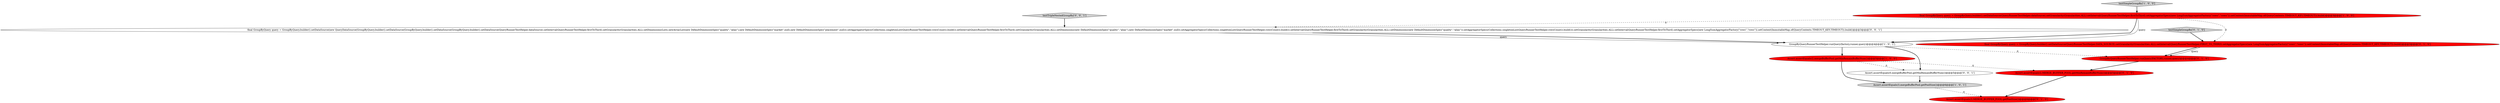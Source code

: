 digraph {
2 [style = filled, label = "testSimpleGroupBy['1', '0', '0']", fillcolor = lightgray, shape = diamond image = "AAA0AAABBB1BBB"];
3 [style = filled, label = "GroupByQueryRunnerTestHelper.runQuery(factory,runner,query)@@@4@@@['1', '0', '1']", fillcolor = white, shape = ellipse image = "AAA0AAABBB1BBB"];
4 [style = filled, label = "Assert.assertEquals(2,mergeBufferPool.getMinRemainBufferNum())@@@5@@@['1', '0', '0']", fillcolor = red, shape = ellipse image = "AAA1AAABBB1BBB"];
10 [style = filled, label = "Assert.assertEquals(0,mergeBufferPool.getMinRemainBufferNum())@@@5@@@['0', '0', '1']", fillcolor = white, shape = ellipse image = "AAA0AAABBB3BBB"];
1 [style = filled, label = "Assert.assertEquals(3,mergeBufferPool.getPoolSize())@@@6@@@['1', '0', '1']", fillcolor = lightgray, shape = ellipse image = "AAA0AAABBB1BBB"];
5 [style = filled, label = "Assert.assertEquals(3,MERGE_BUFFER_POOL.getPoolSize())@@@6@@@['0', '1', '0']", fillcolor = red, shape = ellipse image = "AAA1AAABBB2BBB"];
9 [style = filled, label = "GroupByQueryRunnerTestHelper.runQuery(FACTORY,runner,query)@@@4@@@['0', '1', '0']", fillcolor = red, shape = ellipse image = "AAA1AAABBB2BBB"];
11 [style = filled, label = "testTripleNestedGroupBy['0', '0', '1']", fillcolor = lightgray, shape = diamond image = "AAA0AAABBB3BBB"];
12 [style = filled, label = "final GroupByQuery query = GroupByQuery.builder().setDataSource(new QueryDataSource(GroupByQuery.builder().setDataSource(GroupByQuery.builder().setDataSource(GroupByQuery.builder().setDataSource(QueryRunnerTestHelper.dataSource).setInterval(QueryRunnerTestHelper.firstToThird).setGranularity(Granularities.ALL).setDimensions(Lists.newArrayList(new DefaultDimensionSpec(\"quality\",\"alias\"),new DefaultDimensionSpec(\"market\",null),new DefaultDimensionSpec(\"placement\",null))).setAggregatorSpecs(Collections.singletonList(QueryRunnerTestHelper.rowsCount)).build()).setInterval(QueryRunnerTestHelper.firstToThird).setGranularity(Granularities.ALL).setDimensions(new DefaultDimensionSpec(\"quality\",\"alias\"),new DefaultDimensionSpec(\"market\",null)).setAggregatorSpecs(Collections.singletonList(QueryRunnerTestHelper.rowsCount)).build()).setInterval(QueryRunnerTestHelper.firstToThird).setGranularity(Granularities.ALL).setDimensions(new DefaultDimensionSpec(\"quality\",\"alias\")).setAggregatorSpecs(Collections.singletonList(QueryRunnerTestHelper.rowsCount)).build())).setGranularity(Granularities.ALL).setInterval(QueryRunnerTestHelper.firstToThird).setAggregatorSpecs(new LongSumAggregatorFactory(\"rows\",\"rows\")).setContext(ImmutableMap.of(QueryContexts.TIMEOUT_KEY,TIMEOUT)).build()@@@3@@@['0', '0', '1']", fillcolor = white, shape = ellipse image = "AAA0AAABBB3BBB"];
8 [style = filled, label = "testSimpleGroupBy['0', '1', '0']", fillcolor = lightgray, shape = diamond image = "AAA0AAABBB2BBB"];
0 [style = filled, label = "final GroupByQuery query = GroupByQuery.builder().setDataSource(QueryRunnerTestHelper.dataSource).setGranularity(Granularities.ALL).setInterval(QueryRunnerTestHelper.firstToThird).setAggregatorSpecs(new LongSumAggregatorFactory(\"rows\",\"rows\")).setContext(ImmutableMap.of(QueryContexts.TIMEOUT_KEY,TIMEOUT)).build()@@@3@@@['1', '0', '0']", fillcolor = red, shape = ellipse image = "AAA1AAABBB1BBB"];
7 [style = filled, label = "final GroupByQuery query = GroupByQuery.builder().setDataSource(QueryRunnerTestHelper.DATA_SOURCE).setGranularity(Granularities.ALL).setInterval(QueryRunnerTestHelper.FIRST_TO_THIRD).setAggregatorSpecs(new LongSumAggregatorFactory(\"rows\",\"rows\")).setContext(ImmutableMap.of(QueryContexts.TIMEOUT_KEY,TIMEOUT)).build()@@@3@@@['0', '1', '0']", fillcolor = red, shape = ellipse image = "AAA1AAABBB2BBB"];
6 [style = filled, label = "Assert.assertEquals(2,MERGE_BUFFER_POOL.getMinRemainBufferNum())@@@5@@@['0', '1', '0']", fillcolor = red, shape = ellipse image = "AAA1AAABBB2BBB"];
0->3 [style = bold, label=""];
1->5 [style = dashed, label="0"];
0->3 [style = solid, label="query"];
11->12 [style = bold, label=""];
12->3 [style = solid, label="query"];
0->12 [style = dashed, label="0"];
4->6 [style = dashed, label="0"];
3->4 [style = bold, label=""];
8->7 [style = bold, label=""];
9->6 [style = bold, label=""];
7->9 [style = bold, label=""];
3->10 [style = bold, label=""];
6->5 [style = bold, label=""];
2->0 [style = bold, label=""];
7->9 [style = solid, label="query"];
3->9 [style = dashed, label="0"];
4->1 [style = bold, label=""];
12->3 [style = bold, label=""];
4->10 [style = dashed, label="0"];
10->1 [style = bold, label=""];
0->7 [style = dashed, label="0"];
}
